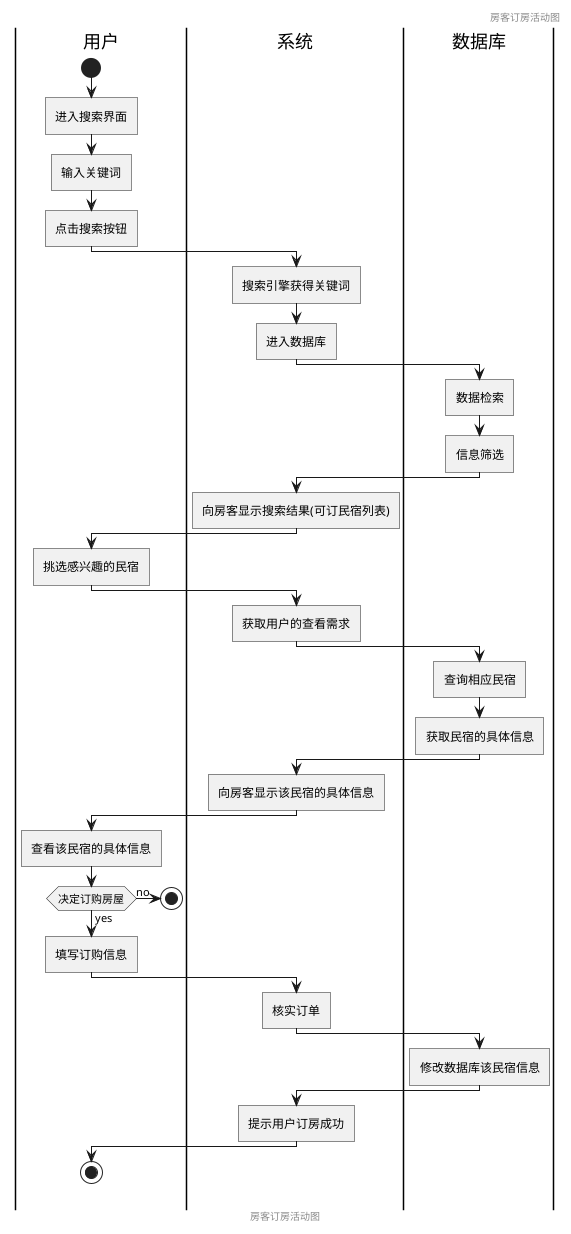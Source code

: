 @startuml 房客订房活动图
header 房客订房活动图
footer 房客订房活动图
|用户|
start
:进入搜索界面]
:输入关键词]
:点击搜索按钮]
|系统|
:搜索引擎获得关键词]
:进入数据库]
|数据库|
:数据检索]
:信息筛选]
|系统|
:向房客显示搜索结果(可订民宿列表)]
|用户|
:挑选感兴趣的民宿]
|系统|
:获取用户的查看需求]
|数据库|
:查询相应民宿]
:获取民宿的具体信息]
|系统|
:向房客显示该民宿的具体信息]
|用户|
:查看该民宿的具体信息]
if(决定订购房屋)then(yes)
|用户|
:填写订购信息]
|系统|
:核实订单]
|数据库|
:修改数据库该民宿信息]
|系统|
:提示用户订房成功]
|用户|
stop
else(no)
|用户|
stop
@enduml